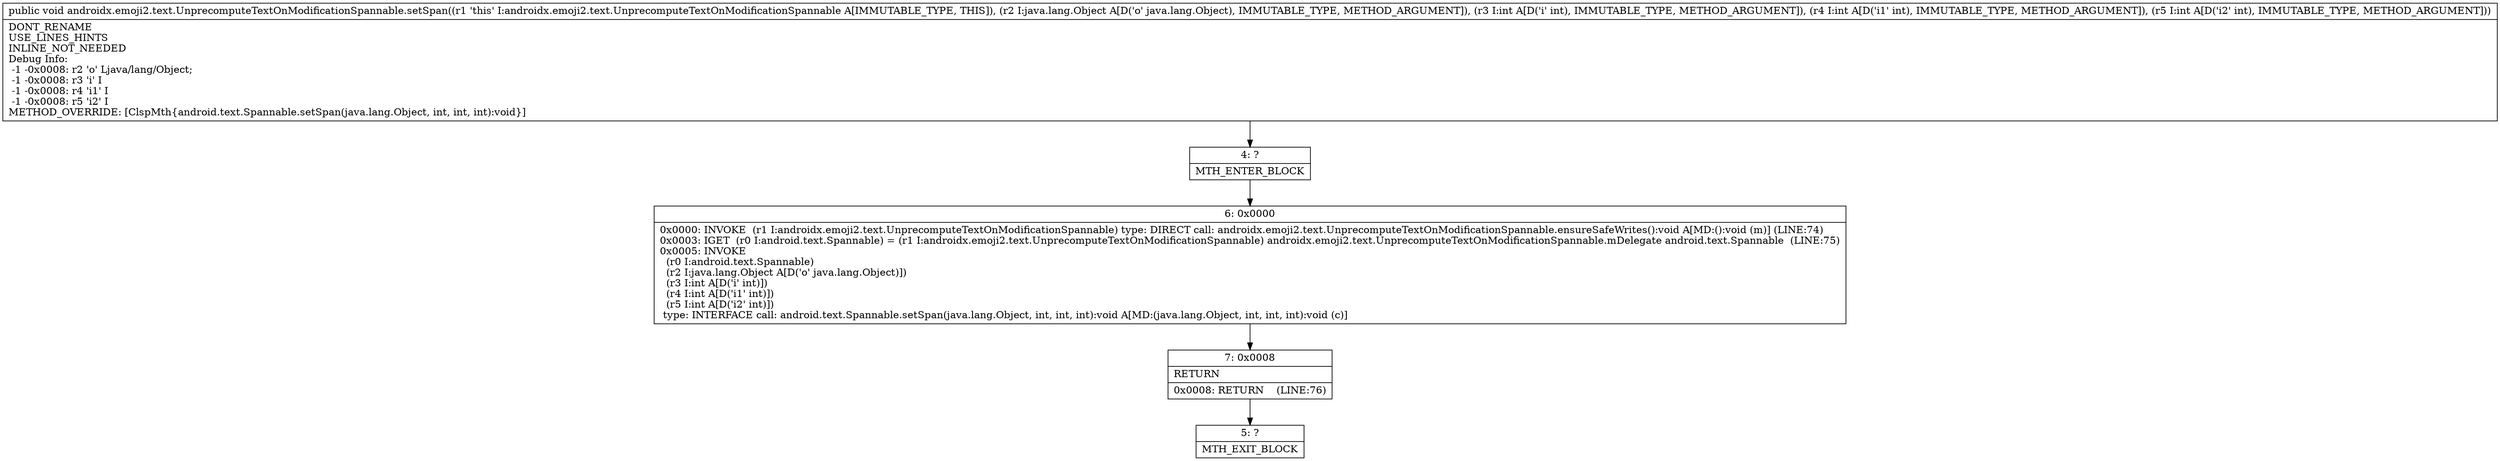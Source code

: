digraph "CFG forandroidx.emoji2.text.UnprecomputeTextOnModificationSpannable.setSpan(Ljava\/lang\/Object;III)V" {
Node_4 [shape=record,label="{4\:\ ?|MTH_ENTER_BLOCK\l}"];
Node_6 [shape=record,label="{6\:\ 0x0000|0x0000: INVOKE  (r1 I:androidx.emoji2.text.UnprecomputeTextOnModificationSpannable) type: DIRECT call: androidx.emoji2.text.UnprecomputeTextOnModificationSpannable.ensureSafeWrites():void A[MD:():void (m)] (LINE:74)\l0x0003: IGET  (r0 I:android.text.Spannable) = (r1 I:androidx.emoji2.text.UnprecomputeTextOnModificationSpannable) androidx.emoji2.text.UnprecomputeTextOnModificationSpannable.mDelegate android.text.Spannable  (LINE:75)\l0x0005: INVOKE  \l  (r0 I:android.text.Spannable)\l  (r2 I:java.lang.Object A[D('o' java.lang.Object)])\l  (r3 I:int A[D('i' int)])\l  (r4 I:int A[D('i1' int)])\l  (r5 I:int A[D('i2' int)])\l type: INTERFACE call: android.text.Spannable.setSpan(java.lang.Object, int, int, int):void A[MD:(java.lang.Object, int, int, int):void (c)]\l}"];
Node_7 [shape=record,label="{7\:\ 0x0008|RETURN\l|0x0008: RETURN    (LINE:76)\l}"];
Node_5 [shape=record,label="{5\:\ ?|MTH_EXIT_BLOCK\l}"];
MethodNode[shape=record,label="{public void androidx.emoji2.text.UnprecomputeTextOnModificationSpannable.setSpan((r1 'this' I:androidx.emoji2.text.UnprecomputeTextOnModificationSpannable A[IMMUTABLE_TYPE, THIS]), (r2 I:java.lang.Object A[D('o' java.lang.Object), IMMUTABLE_TYPE, METHOD_ARGUMENT]), (r3 I:int A[D('i' int), IMMUTABLE_TYPE, METHOD_ARGUMENT]), (r4 I:int A[D('i1' int), IMMUTABLE_TYPE, METHOD_ARGUMENT]), (r5 I:int A[D('i2' int), IMMUTABLE_TYPE, METHOD_ARGUMENT]))  | DONT_RENAME\lUSE_LINES_HINTS\lINLINE_NOT_NEEDED\lDebug Info:\l  \-1 \-0x0008: r2 'o' Ljava\/lang\/Object;\l  \-1 \-0x0008: r3 'i' I\l  \-1 \-0x0008: r4 'i1' I\l  \-1 \-0x0008: r5 'i2' I\lMETHOD_OVERRIDE: [ClspMth\{android.text.Spannable.setSpan(java.lang.Object, int, int, int):void\}]\l}"];
MethodNode -> Node_4;Node_4 -> Node_6;
Node_6 -> Node_7;
Node_7 -> Node_5;
}

